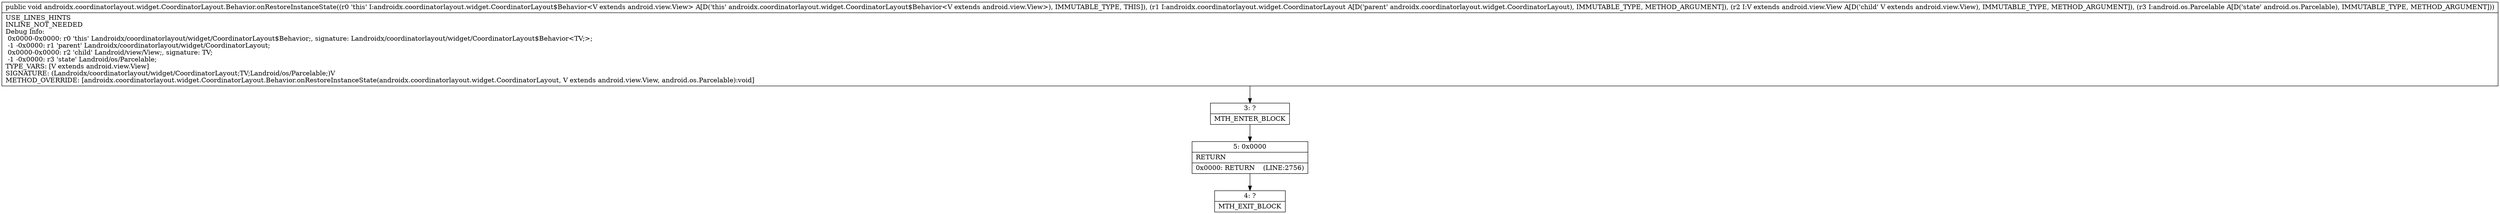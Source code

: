 digraph "CFG forandroidx.coordinatorlayout.widget.CoordinatorLayout.Behavior.onRestoreInstanceState(Landroidx\/coordinatorlayout\/widget\/CoordinatorLayout;Landroid\/view\/View;Landroid\/os\/Parcelable;)V" {
Node_3 [shape=record,label="{3\:\ ?|MTH_ENTER_BLOCK\l}"];
Node_5 [shape=record,label="{5\:\ 0x0000|RETURN\l|0x0000: RETURN    (LINE:2756)\l}"];
Node_4 [shape=record,label="{4\:\ ?|MTH_EXIT_BLOCK\l}"];
MethodNode[shape=record,label="{public void androidx.coordinatorlayout.widget.CoordinatorLayout.Behavior.onRestoreInstanceState((r0 'this' I:androidx.coordinatorlayout.widget.CoordinatorLayout$Behavior\<V extends android.view.View\> A[D('this' androidx.coordinatorlayout.widget.CoordinatorLayout$Behavior\<V extends android.view.View\>), IMMUTABLE_TYPE, THIS]), (r1 I:androidx.coordinatorlayout.widget.CoordinatorLayout A[D('parent' androidx.coordinatorlayout.widget.CoordinatorLayout), IMMUTABLE_TYPE, METHOD_ARGUMENT]), (r2 I:V extends android.view.View A[D('child' V extends android.view.View), IMMUTABLE_TYPE, METHOD_ARGUMENT]), (r3 I:android.os.Parcelable A[D('state' android.os.Parcelable), IMMUTABLE_TYPE, METHOD_ARGUMENT]))  | USE_LINES_HINTS\lINLINE_NOT_NEEDED\lDebug Info:\l  0x0000\-0x0000: r0 'this' Landroidx\/coordinatorlayout\/widget\/CoordinatorLayout$Behavior;, signature: Landroidx\/coordinatorlayout\/widget\/CoordinatorLayout$Behavior\<TV;\>;\l  \-1 \-0x0000: r1 'parent' Landroidx\/coordinatorlayout\/widget\/CoordinatorLayout;\l  0x0000\-0x0000: r2 'child' Landroid\/view\/View;, signature: TV;\l  \-1 \-0x0000: r3 'state' Landroid\/os\/Parcelable;\lTYPE_VARS: [V extends android.view.View]\lSIGNATURE: (Landroidx\/coordinatorlayout\/widget\/CoordinatorLayout;TV;Landroid\/os\/Parcelable;)V\lMETHOD_OVERRIDE: [androidx.coordinatorlayout.widget.CoordinatorLayout.Behavior.onRestoreInstanceState(androidx.coordinatorlayout.widget.CoordinatorLayout, V extends android.view.View, android.os.Parcelable):void]\l}"];
MethodNode -> Node_3;Node_3 -> Node_5;
Node_5 -> Node_4;
}

